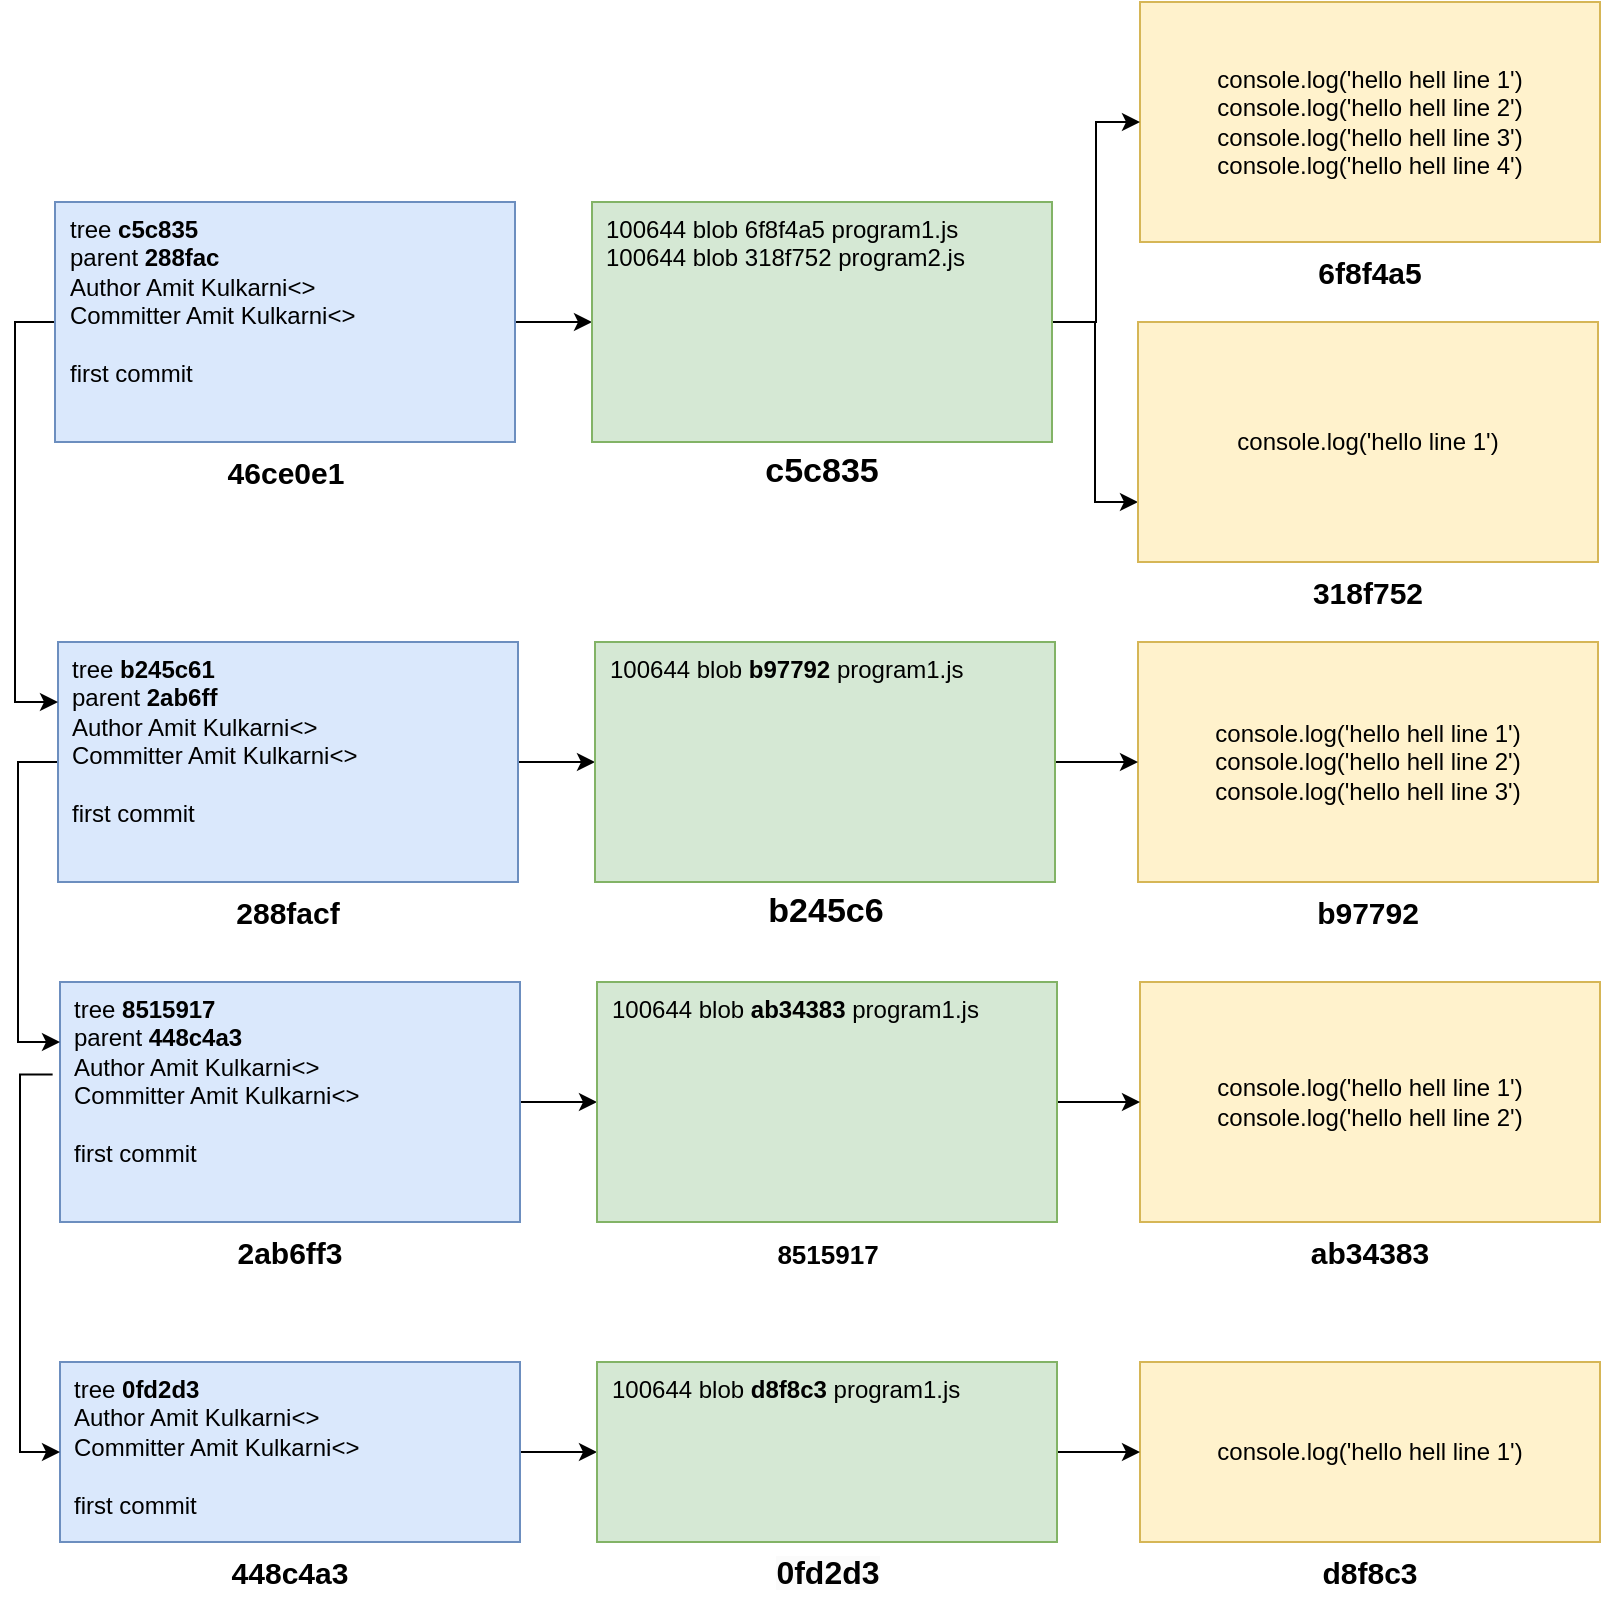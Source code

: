 <mxfile version="21.4.0" type="device">
  <diagram name="Page-1" id="dzni2Mf3Uu1SsGbkEIEl">
    <mxGraphModel dx="1242" dy="827" grid="1" gridSize="10" guides="1" tooltips="1" connect="1" arrows="1" fold="1" page="1" pageScale="1" pageWidth="827" pageHeight="1169" math="0" shadow="0">
      <root>
        <mxCell id="0" />
        <mxCell id="1" parent="0" />
        <mxCell id="klvmsx1njeDvVNCDufRF-1" value="console.log(&#39;hello hell line 1&#39;)" style="rounded=0;whiteSpace=wrap;html=1;fillColor=#fff2cc;strokeColor=#d6b656;" vertex="1" parent="1">
          <mxGeometry x="570" y="710" width="230" height="90" as="geometry" />
        </mxCell>
        <mxCell id="klvmsx1njeDvVNCDufRF-2" value="d8f8c3" style="text;html=1;strokeColor=none;fillColor=none;align=center;verticalAlign=middle;whiteSpace=wrap;rounded=0;fontStyle=1;fontSize=15;" vertex="1" parent="1">
          <mxGeometry x="570" y="800" width="230" height="30" as="geometry" />
        </mxCell>
        <mxCell id="klvmsx1njeDvVNCDufRF-8" style="edgeStyle=orthogonalEdgeStyle;rounded=0;orthogonalLoop=1;jettySize=auto;html=1;entryX=0;entryY=0.5;entryDx=0;entryDy=0;" edge="1" parent="1" source="klvmsx1njeDvVNCDufRF-3" target="klvmsx1njeDvVNCDufRF-5">
          <mxGeometry relative="1" as="geometry" />
        </mxCell>
        <mxCell id="klvmsx1njeDvVNCDufRF-3" value="tree&amp;nbsp;&lt;b&gt;0fd2d3&lt;/b&gt;&lt;br&gt;Author Amit Kulkarni&amp;lt;&amp;gt;&lt;br&gt;Committer Amit Kulkarni&amp;lt;&amp;gt;&lt;br&gt;&lt;br&gt;first commit" style="rounded=0;whiteSpace=wrap;html=1;fillColor=#dae8fc;strokeColor=#6c8ebf;align=left;verticalAlign=top;spacingLeft=5;" vertex="1" parent="1">
          <mxGeometry x="30" y="710" width="230" height="90" as="geometry" />
        </mxCell>
        <mxCell id="klvmsx1njeDvVNCDufRF-4" value="448c4a3" style="text;html=1;strokeColor=none;fillColor=none;align=center;verticalAlign=middle;whiteSpace=wrap;rounded=0;fontStyle=1;fontSize=15;" vertex="1" parent="1">
          <mxGeometry x="30" y="800" width="230" height="30" as="geometry" />
        </mxCell>
        <mxCell id="klvmsx1njeDvVNCDufRF-7" style="edgeStyle=orthogonalEdgeStyle;rounded=0;orthogonalLoop=1;jettySize=auto;html=1;entryX=0;entryY=0.5;entryDx=0;entryDy=0;" edge="1" parent="1" source="klvmsx1njeDvVNCDufRF-5" target="klvmsx1njeDvVNCDufRF-1">
          <mxGeometry relative="1" as="geometry" />
        </mxCell>
        <mxCell id="klvmsx1njeDvVNCDufRF-5" value="100644 blob&amp;nbsp;&lt;b&gt;d8f8c3&lt;/b&gt; program1.js" style="rounded=0;whiteSpace=wrap;html=1;fillColor=#d5e8d4;strokeColor=#82b366;align=left;verticalAlign=top;spacingLeft=5;" vertex="1" parent="1">
          <mxGeometry x="298.5" y="710" width="230" height="90" as="geometry" />
        </mxCell>
        <mxCell id="klvmsx1njeDvVNCDufRF-6" value="&lt;meta charset=&quot;utf-8&quot; style=&quot;font-size: 16px;&quot;&gt;&lt;b style=&quot;border-color: var(--border-color); color: rgb(0, 0, 0); font-family: Helvetica; font-size: 16px; font-style: normal; font-variant-ligatures: normal; font-variant-caps: normal; letter-spacing: normal; orphans: 2; text-align: left; text-indent: 0px; text-transform: none; widows: 2; word-spacing: 0px; -webkit-text-stroke-width: 0px; background-color: rgb(251, 251, 251); text-decoration-thickness: initial; text-decoration-style: initial; text-decoration-color: initial;&quot;&gt;0fd2d3&lt;/b&gt;" style="text;html=1;strokeColor=none;fillColor=none;align=center;verticalAlign=middle;whiteSpace=wrap;rounded=0;fontStyle=1;fontSize=16;" vertex="1" parent="1">
          <mxGeometry x="298.5" y="800" width="230" height="30" as="geometry" />
        </mxCell>
        <mxCell id="klvmsx1njeDvVNCDufRF-9" value="console.log(&#39;hello hell line 1&#39;)&lt;br&gt;console.log(&#39;hello hell line 2&#39;)" style="rounded=0;whiteSpace=wrap;html=1;fillColor=#fff2cc;strokeColor=#d6b656;" vertex="1" parent="1">
          <mxGeometry x="570" y="520" width="230" height="120" as="geometry" />
        </mxCell>
        <mxCell id="klvmsx1njeDvVNCDufRF-10" value="ab34383" style="text;html=1;strokeColor=none;fillColor=none;align=center;verticalAlign=middle;whiteSpace=wrap;rounded=0;fontStyle=1;fontSize=15;" vertex="1" parent="1">
          <mxGeometry x="570" y="640" width="230" height="30" as="geometry" />
        </mxCell>
        <mxCell id="klvmsx1njeDvVNCDufRF-11" style="edgeStyle=orthogonalEdgeStyle;rounded=0;orthogonalLoop=1;jettySize=auto;html=1;entryX=0;entryY=0.5;entryDx=0;entryDy=0;" edge="1" parent="1" source="klvmsx1njeDvVNCDufRF-12" target="klvmsx1njeDvVNCDufRF-14">
          <mxGeometry relative="1" as="geometry" />
        </mxCell>
        <mxCell id="klvmsx1njeDvVNCDufRF-16" style="edgeStyle=orthogonalEdgeStyle;rounded=0;orthogonalLoop=1;jettySize=auto;html=1;entryX=0;entryY=0.5;entryDx=0;entryDy=0;exitX=-0.016;exitY=0.385;exitDx=0;exitDy=0;exitPerimeter=0;" edge="1" parent="1" source="klvmsx1njeDvVNCDufRF-12" target="klvmsx1njeDvVNCDufRF-3">
          <mxGeometry relative="1" as="geometry">
            <Array as="points">
              <mxPoint x="10" y="566" />
              <mxPoint x="10" y="755" />
            </Array>
          </mxGeometry>
        </mxCell>
        <mxCell id="klvmsx1njeDvVNCDufRF-12" value="tree&amp;nbsp;&lt;b&gt;8515917&lt;/b&gt;&lt;br&gt;parent&amp;nbsp;&lt;b&gt;448c4a3&lt;/b&gt;&lt;br&gt;Author Amit Kulkarni&amp;lt;&amp;gt;&lt;br&gt;Committer Amit Kulkarni&amp;lt;&amp;gt;&lt;br&gt;&lt;br&gt;first commit" style="rounded=0;whiteSpace=wrap;html=1;fillColor=#dae8fc;strokeColor=#6c8ebf;align=left;verticalAlign=top;spacingLeft=5;" vertex="1" parent="1">
          <mxGeometry x="30" y="520" width="230" height="120" as="geometry" />
        </mxCell>
        <mxCell id="klvmsx1njeDvVNCDufRF-13" value="2ab6ff3" style="text;html=1;strokeColor=none;fillColor=none;align=center;verticalAlign=middle;whiteSpace=wrap;rounded=0;fontStyle=1;fontSize=15;" vertex="1" parent="1">
          <mxGeometry x="30" y="640" width="230" height="30" as="geometry" />
        </mxCell>
        <mxCell id="klvmsx1njeDvVNCDufRF-17" style="edgeStyle=orthogonalEdgeStyle;rounded=0;orthogonalLoop=1;jettySize=auto;html=1;" edge="1" parent="1" source="klvmsx1njeDvVNCDufRF-14" target="klvmsx1njeDvVNCDufRF-9">
          <mxGeometry relative="1" as="geometry" />
        </mxCell>
        <mxCell id="klvmsx1njeDvVNCDufRF-14" value="100644 blob&amp;nbsp;&lt;b&gt;ab34383&lt;/b&gt;&lt;span style=&quot;background-color: initial;&quot;&gt;&amp;nbsp;program1.js&lt;/span&gt;" style="rounded=0;whiteSpace=wrap;html=1;fillColor=#d5e8d4;strokeColor=#82b366;align=left;verticalAlign=top;spacingLeft=5;" vertex="1" parent="1">
          <mxGeometry x="298.5" y="520" width="230" height="120" as="geometry" />
        </mxCell>
        <mxCell id="klvmsx1njeDvVNCDufRF-15" value="&lt;span style=&quot;border-color: var(--border-color); text-align: left;&quot;&gt;&lt;font style=&quot;font-size: 13px;&quot;&gt;8515917&lt;/font&gt;&lt;/span&gt;" style="text;html=1;strokeColor=none;fillColor=none;align=center;verticalAlign=middle;whiteSpace=wrap;rounded=0;fontStyle=1;fontSize=16;" vertex="1" parent="1">
          <mxGeometry x="298.5" y="640" width="230" height="30" as="geometry" />
        </mxCell>
        <mxCell id="klvmsx1njeDvVNCDufRF-18" value="console.log(&#39;hello hell line 1&#39;)&lt;br&gt;&lt;span style=&quot;font-variant-ligatures: no-common-ligatures;&quot; class=&quot;s1&quot;&gt;console.log(&#39;hello hell line 2&#39;)&lt;/span&gt;&lt;br&gt;&lt;span style=&quot;font-variant-ligatures: no-common-ligatures;&quot; class=&quot;s1&quot;&gt;console.log(&#39;hello hell line 3&#39;)&lt;/span&gt;" style="rounded=0;whiteSpace=wrap;html=1;fillColor=#fff2cc;strokeColor=#d6b656;" vertex="1" parent="1">
          <mxGeometry x="569" y="350" width="230" height="120" as="geometry" />
        </mxCell>
        <mxCell id="klvmsx1njeDvVNCDufRF-19" value="b97792" style="text;html=1;strokeColor=none;fillColor=none;align=center;verticalAlign=middle;whiteSpace=wrap;rounded=0;fontStyle=1;fontSize=15;" vertex="1" parent="1">
          <mxGeometry x="569" y="470" width="230" height="30" as="geometry" />
        </mxCell>
        <mxCell id="klvmsx1njeDvVNCDufRF-20" style="edgeStyle=orthogonalEdgeStyle;rounded=0;orthogonalLoop=1;jettySize=auto;html=1;entryX=0;entryY=0.5;entryDx=0;entryDy=0;" edge="1" parent="1" source="klvmsx1njeDvVNCDufRF-21" target="klvmsx1njeDvVNCDufRF-24">
          <mxGeometry relative="1" as="geometry" />
        </mxCell>
        <mxCell id="klvmsx1njeDvVNCDufRF-29" style="edgeStyle=orthogonalEdgeStyle;rounded=0;orthogonalLoop=1;jettySize=auto;html=1;entryX=0;entryY=0.25;entryDx=0;entryDy=0;exitX=0;exitY=0.5;exitDx=0;exitDy=0;" edge="1" parent="1" source="klvmsx1njeDvVNCDufRF-21" target="klvmsx1njeDvVNCDufRF-12">
          <mxGeometry relative="1" as="geometry" />
        </mxCell>
        <mxCell id="klvmsx1njeDvVNCDufRF-21" value="tree&amp;nbsp;&lt;b&gt;b245c61&lt;/b&gt;&lt;br&gt;parent&amp;nbsp;&lt;b&gt;2ab6ff&lt;/b&gt;&lt;br&gt;Author Amit Kulkarni&amp;lt;&amp;gt;&lt;br&gt;Committer Amit Kulkarni&amp;lt;&amp;gt;&lt;br&gt;&lt;br&gt;first commit" style="rounded=0;whiteSpace=wrap;html=1;fillColor=#dae8fc;strokeColor=#6c8ebf;align=left;verticalAlign=top;spacingLeft=5;" vertex="1" parent="1">
          <mxGeometry x="29" y="350" width="230" height="120" as="geometry" />
        </mxCell>
        <mxCell id="klvmsx1njeDvVNCDufRF-22" value="288facf" style="text;html=1;strokeColor=none;fillColor=none;align=center;verticalAlign=middle;whiteSpace=wrap;rounded=0;fontStyle=1;fontSize=15;" vertex="1" parent="1">
          <mxGeometry x="29" y="470" width="230" height="30" as="geometry" />
        </mxCell>
        <mxCell id="klvmsx1njeDvVNCDufRF-23" style="edgeStyle=orthogonalEdgeStyle;rounded=0;orthogonalLoop=1;jettySize=auto;html=1;" edge="1" parent="1" source="klvmsx1njeDvVNCDufRF-24" target="klvmsx1njeDvVNCDufRF-18">
          <mxGeometry relative="1" as="geometry" />
        </mxCell>
        <mxCell id="klvmsx1njeDvVNCDufRF-24" value="100644 blob&amp;nbsp;&lt;b&gt;b97792&lt;/b&gt;&lt;span style=&quot;background-color: initial;&quot;&gt;&amp;nbsp;program1.js&lt;/span&gt;" style="rounded=0;whiteSpace=wrap;html=1;fillColor=#d5e8d4;strokeColor=#82b366;align=left;verticalAlign=top;spacingLeft=5;" vertex="1" parent="1">
          <mxGeometry x="297.5" y="350" width="230" height="120" as="geometry" />
        </mxCell>
        <mxCell id="klvmsx1njeDvVNCDufRF-25" value="b245c6" style="text;html=1;strokeColor=none;fillColor=none;align=center;verticalAlign=middle;whiteSpace=wrap;rounded=0;fontStyle=1;fontSize=17;" vertex="1" parent="1">
          <mxGeometry x="297.5" y="470" width="230" height="30" as="geometry" />
        </mxCell>
        <mxCell id="klvmsx1njeDvVNCDufRF-30" value="console.log(&#39;hello hell line 1&#39;)&lt;br&gt;&lt;span style=&quot;font-variant-ligatures: no-common-ligatures;&quot; class=&quot;s1&quot;&gt;console.log(&#39;hello hell line 2&#39;)&lt;/span&gt;&lt;br&gt;&lt;span style=&quot;font-variant-ligatures: no-common-ligatures;&quot; class=&quot;s1&quot;&gt;console.log(&#39;hello hell line 3&#39;)&lt;/span&gt;&lt;br&gt;&lt;span style=&quot;font-variant-ligatures: no-common-ligatures;&quot; class=&quot;s1&quot;&gt;console.log(&#39;hello hell line 4&#39;)&lt;/span&gt;" style="rounded=0;whiteSpace=wrap;html=1;fillColor=#fff2cc;strokeColor=#d6b656;" vertex="1" parent="1">
          <mxGeometry x="570" y="30" width="230" height="120" as="geometry" />
        </mxCell>
        <mxCell id="klvmsx1njeDvVNCDufRF-31" value="6f8f4a5" style="text;html=1;strokeColor=none;fillColor=none;align=center;verticalAlign=middle;whiteSpace=wrap;rounded=0;fontStyle=1;fontSize=15;" vertex="1" parent="1">
          <mxGeometry x="570" y="150" width="230" height="30" as="geometry" />
        </mxCell>
        <mxCell id="klvmsx1njeDvVNCDufRF-32" style="edgeStyle=orthogonalEdgeStyle;rounded=0;orthogonalLoop=1;jettySize=auto;html=1;entryX=0;entryY=0.5;entryDx=0;entryDy=0;" edge="1" parent="1" source="klvmsx1njeDvVNCDufRF-33" target="klvmsx1njeDvVNCDufRF-36">
          <mxGeometry relative="1" as="geometry" />
        </mxCell>
        <mxCell id="klvmsx1njeDvVNCDufRF-38" style="edgeStyle=orthogonalEdgeStyle;rounded=0;orthogonalLoop=1;jettySize=auto;html=1;entryX=0;entryY=0.25;entryDx=0;entryDy=0;exitX=0;exitY=0.5;exitDx=0;exitDy=0;" edge="1" parent="1" source="klvmsx1njeDvVNCDufRF-33" target="klvmsx1njeDvVNCDufRF-21">
          <mxGeometry relative="1" as="geometry" />
        </mxCell>
        <mxCell id="klvmsx1njeDvVNCDufRF-33" value="tree&amp;nbsp;&lt;b&gt;c5c835&lt;/b&gt;&lt;br&gt;parent&amp;nbsp;&lt;b&gt;288fac&lt;/b&gt;&lt;br&gt;Author Amit Kulkarni&amp;lt;&amp;gt;&lt;br&gt;Committer Amit Kulkarni&amp;lt;&amp;gt;&lt;br&gt;&lt;br&gt;first commit" style="rounded=0;whiteSpace=wrap;html=1;fillColor=#dae8fc;strokeColor=#6c8ebf;align=left;verticalAlign=top;spacingLeft=5;" vertex="1" parent="1">
          <mxGeometry x="27.5" y="130" width="230" height="120" as="geometry" />
        </mxCell>
        <mxCell id="klvmsx1njeDvVNCDufRF-34" value="46ce0e1" style="text;html=1;strokeColor=none;fillColor=none;align=center;verticalAlign=middle;whiteSpace=wrap;rounded=0;fontStyle=1;fontSize=15;" vertex="1" parent="1">
          <mxGeometry x="27.5" y="250" width="230" height="30" as="geometry" />
        </mxCell>
        <mxCell id="klvmsx1njeDvVNCDufRF-35" style="edgeStyle=orthogonalEdgeStyle;rounded=0;orthogonalLoop=1;jettySize=auto;html=1;entryX=0;entryY=0.5;entryDx=0;entryDy=0;" edge="1" parent="1" source="klvmsx1njeDvVNCDufRF-36" target="klvmsx1njeDvVNCDufRF-30">
          <mxGeometry relative="1" as="geometry" />
        </mxCell>
        <mxCell id="klvmsx1njeDvVNCDufRF-41" style="edgeStyle=orthogonalEdgeStyle;rounded=0;orthogonalLoop=1;jettySize=auto;html=1;entryX=0;entryY=0.75;entryDx=0;entryDy=0;" edge="1" parent="1" source="klvmsx1njeDvVNCDufRF-36" target="klvmsx1njeDvVNCDufRF-39">
          <mxGeometry relative="1" as="geometry" />
        </mxCell>
        <mxCell id="klvmsx1njeDvVNCDufRF-36" value="100644 blob&amp;nbsp;6f8f4a5&lt;span style=&quot;background-color: initial;&quot;&gt;&amp;nbsp;program1.js&lt;br&gt;&lt;/span&gt;100644 blob&amp;nbsp;318f752&lt;span style=&quot;background-color: initial;&quot;&gt;&amp;nbsp;program2.js&lt;/span&gt;" style="rounded=0;whiteSpace=wrap;html=1;fillColor=#d5e8d4;strokeColor=#82b366;align=left;verticalAlign=top;spacingLeft=5;" vertex="1" parent="1">
          <mxGeometry x="296" y="130" width="230" height="120" as="geometry" />
        </mxCell>
        <mxCell id="klvmsx1njeDvVNCDufRF-37" value="c5c835" style="text;html=1;strokeColor=none;fillColor=none;align=center;verticalAlign=middle;whiteSpace=wrap;rounded=0;fontStyle=1;fontSize=17;" vertex="1" parent="1">
          <mxGeometry x="296" y="250" width="230" height="30" as="geometry" />
        </mxCell>
        <mxCell id="klvmsx1njeDvVNCDufRF-39" value="console.log(&#39;hello line 1&#39;)" style="rounded=0;whiteSpace=wrap;html=1;fillColor=#fff2cc;strokeColor=#d6b656;" vertex="1" parent="1">
          <mxGeometry x="569" y="190" width="230" height="120" as="geometry" />
        </mxCell>
        <mxCell id="klvmsx1njeDvVNCDufRF-40" value="318f752" style="text;html=1;strokeColor=none;fillColor=none;align=center;verticalAlign=middle;whiteSpace=wrap;rounded=0;fontStyle=1;fontSize=15;" vertex="1" parent="1">
          <mxGeometry x="569" y="310" width="230" height="30" as="geometry" />
        </mxCell>
      </root>
    </mxGraphModel>
  </diagram>
</mxfile>
